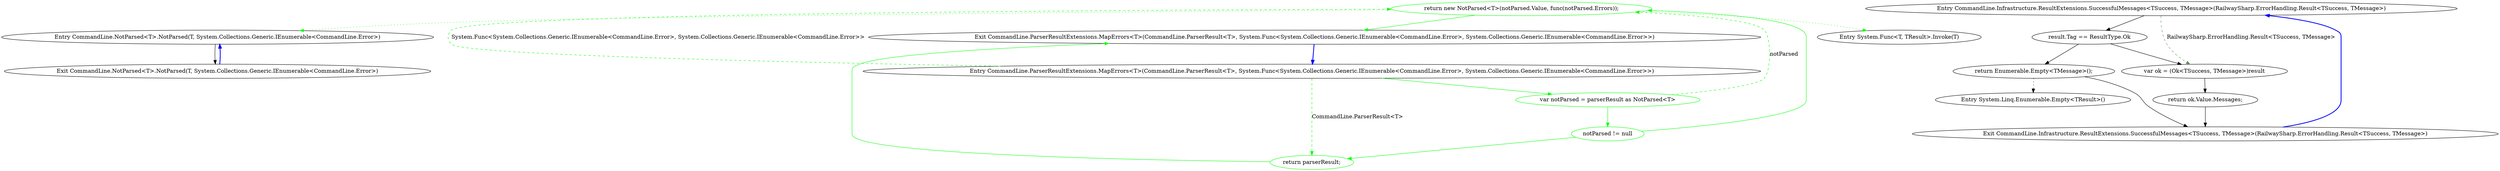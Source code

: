 digraph  {
m0_30 [label="Entry CommandLine.NotParsed<T>.NotParsed(T, System.Collections.Generic.IEnumerable<CommandLine.Error>)", span="142-142", cluster="CommandLine.NotParsed<T>.NotParsed(T, System.Collections.Generic.IEnumerable<CommandLine.Error>)", file="ParserResult.cs"];
m0_31 [label="Exit CommandLine.NotParsed<T>.NotParsed(T, System.Collections.Generic.IEnumerable<CommandLine.Error>)", span="142-142", cluster="CommandLine.NotParsed<T>.NotParsed(T, System.Collections.Generic.IEnumerable<CommandLine.Error>)", file="ParserResult.cs"];
m0_52 [label="Entry System.Func<T, TResult>.Invoke(T)", span="0-0", cluster="System.Func<T, TResult>.Invoke(T)", file="ParserResult.cs"];
m0_46 [label="Entry CommandLine.ParserResultExtensions.MapErrors<T>(CommandLine.ParserResult<T>, System.Func<System.Collections.Generic.IEnumerable<CommandLine.Error>, System.Collections.Generic.IEnumerable<CommandLine.Error>>)", span="199-199", cluster="CommandLine.ParserResultExtensions.MapErrors<T>(CommandLine.ParserResult<T>, System.Func<System.Collections.Generic.IEnumerable<CommandLine.Error>, System.Collections.Generic.IEnumerable<CommandLine.Error>>)", file="ParserResult.cs"];
m0_47 [label="var notParsed = parserResult as NotParsed<T>", span="203-203", cluster="CommandLine.ParserResultExtensions.MapErrors<T>(CommandLine.ParserResult<T>, System.Func<System.Collections.Generic.IEnumerable<CommandLine.Error>, System.Collections.Generic.IEnumerable<CommandLine.Error>>)", color=green, community=0, file="ParserResult.cs"];
m0_48 [label="notParsed != null", span="204-204", cluster="CommandLine.ParserResultExtensions.MapErrors<T>(CommandLine.ParserResult<T>, System.Func<System.Collections.Generic.IEnumerable<CommandLine.Error>, System.Collections.Generic.IEnumerable<CommandLine.Error>>)", color=green, community=0, file="ParserResult.cs"];
m0_49 [label="return new NotParsed<T>(notParsed.Value, func(notParsed.Errors));", span="205-205", cluster="CommandLine.ParserResultExtensions.MapErrors<T>(CommandLine.ParserResult<T>, System.Func<System.Collections.Generic.IEnumerable<CommandLine.Error>, System.Collections.Generic.IEnumerable<CommandLine.Error>>)", color=green, community=0, file="ParserResult.cs"];
m0_50 [label="return parserResult;", span="206-206", cluster="CommandLine.ParserResultExtensions.MapErrors<T>(CommandLine.ParserResult<T>, System.Func<System.Collections.Generic.IEnumerable<CommandLine.Error>, System.Collections.Generic.IEnumerable<CommandLine.Error>>)", color=green, community=0, file="ParserResult.cs"];
m0_51 [label="Exit CommandLine.ParserResultExtensions.MapErrors<T>(CommandLine.ParserResult<T>, System.Func<System.Collections.Generic.IEnumerable<CommandLine.Error>, System.Collections.Generic.IEnumerable<CommandLine.Error>>)", span="199-199", cluster="CommandLine.ParserResultExtensions.MapErrors<T>(CommandLine.ParserResult<T>, System.Func<System.Collections.Generic.IEnumerable<CommandLine.Error>, System.Collections.Generic.IEnumerable<CommandLine.Error>>)", file="ParserResult.cs"];
m2_0 [label="Entry CommandLine.Infrastructure.ResultExtensions.SuccessfulMessages<TSuccess, TMessage>(RailwaySharp.ErrorHandling.Result<TSuccess, TMessage>)", span="12-12", cluster="CommandLine.Infrastructure.ResultExtensions.SuccessfulMessages<TSuccess, TMessage>(RailwaySharp.ErrorHandling.Result<TSuccess, TMessage>)", file="ResultExtensions.cs"];
m2_1 [label="result.Tag == ResultType.Ok", span="14-14", cluster="CommandLine.Infrastructure.ResultExtensions.SuccessfulMessages<TSuccess, TMessage>(RailwaySharp.ErrorHandling.Result<TSuccess, TMessage>)", file="ResultExtensions.cs"];
m2_2 [label="var ok = (Ok<TSuccess, TMessage>)result", span="16-16", cluster="CommandLine.Infrastructure.ResultExtensions.SuccessfulMessages<TSuccess, TMessage>(RailwaySharp.ErrorHandling.Result<TSuccess, TMessage>)", file="ResultExtensions.cs"];
m2_4 [label="return Enumerable.Empty<TMessage>();", span="19-19", cluster="CommandLine.Infrastructure.ResultExtensions.SuccessfulMessages<TSuccess, TMessage>(RailwaySharp.ErrorHandling.Result<TSuccess, TMessage>)", file="ResultExtensions.cs"];
m2_3 [label="return ok.Value.Messages;", span="17-17", cluster="CommandLine.Infrastructure.ResultExtensions.SuccessfulMessages<TSuccess, TMessage>(RailwaySharp.ErrorHandling.Result<TSuccess, TMessage>)", file="ResultExtensions.cs"];
m2_5 [label="Exit CommandLine.Infrastructure.ResultExtensions.SuccessfulMessages<TSuccess, TMessage>(RailwaySharp.ErrorHandling.Result<TSuccess, TMessage>)", span="12-12", cluster="CommandLine.Infrastructure.ResultExtensions.SuccessfulMessages<TSuccess, TMessage>(RailwaySharp.ErrorHandling.Result<TSuccess, TMessage>)", file="ResultExtensions.cs"];
m2_6 [label="Entry System.Linq.Enumerable.Empty<TResult>()", span="0-0", cluster="System.Linq.Enumerable.Empty<TResult>()", file="ResultExtensions.cs"];
m0_30 -> m0_31  [key=0, style=solid];
m0_31 -> m0_30  [key=0, style=bold, color=blue];
m0_46 -> m0_47  [key=0, style=solid, color=green];
m0_46 -> m0_49  [key=1, style=dashed, color=green, label="System.Func<System.Collections.Generic.IEnumerable<CommandLine.Error>, System.Collections.Generic.IEnumerable<CommandLine.Error>>"];
m0_46 -> m0_50  [key=1, style=dashed, color=green, label="CommandLine.ParserResult<T>"];
m0_47 -> m0_48  [key=0, style=solid, color=green];
m0_47 -> m0_49  [key=1, style=dashed, color=green, label=notParsed];
m0_48 -> m0_49  [key=0, style=solid, color=green];
m0_48 -> m0_50  [key=0, style=solid, color=green];
m0_49 -> m0_51  [key=0, style=solid, color=green];
m0_49 -> m0_30  [key=2, style=dotted, color=green];
m0_49 -> m0_52  [key=2, style=dotted, color=green];
m0_50 -> m0_51  [key=0, style=solid, color=green];
m0_51 -> m0_46  [key=0, style=bold, color=blue];
m2_0 -> m2_1  [key=0, style=solid];
m2_0 -> m2_2  [key=1, style=dashed, color=darkseagreen4, label="RailwaySharp.ErrorHandling.Result<TSuccess, TMessage>"];
m2_1 -> m2_2  [key=0, style=solid];
m2_1 -> m2_4  [key=0, style=solid];
m2_2 -> m2_3  [key=0, style=solid];
m2_4 -> m2_5  [key=0, style=solid];
m2_4 -> m2_6  [key=2, style=dotted];
m2_3 -> m2_5  [key=0, style=solid];
m2_5 -> m2_0  [key=0, style=bold, color=blue];
}
